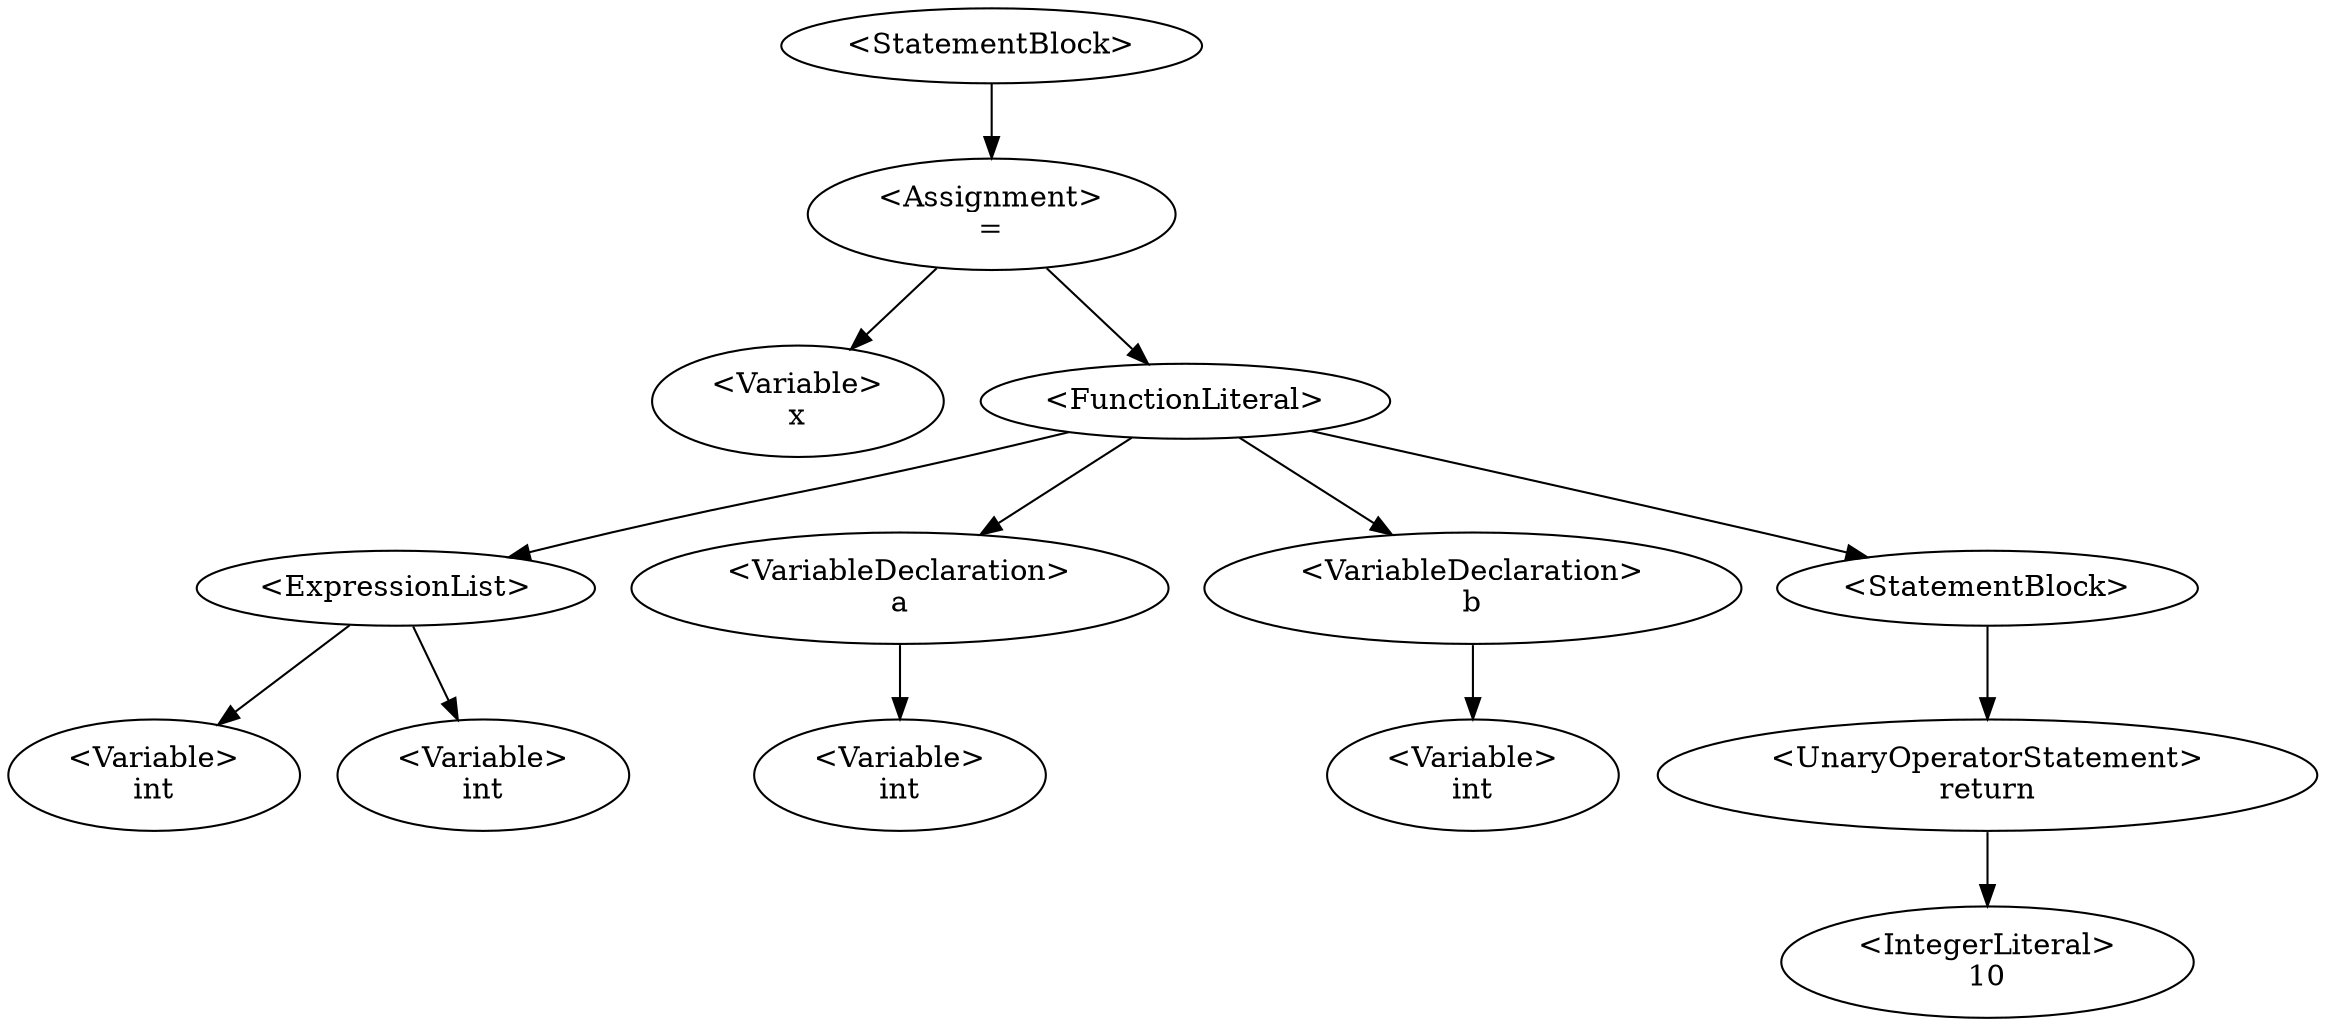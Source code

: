 digraph G {
0 [label="<StatementBlock>"];0->2;
2 [label="<Assignment>\n="];2->1;2->8;
1 [label="<Variable>\nx"];
8 [label="<FunctionLiteral>"];8->10;8->4;8->7;8->14;
10 [label="<ExpressionList>"];10->9;10->11;
9 [label="<Variable>\nint"];
11 [label="<Variable>\nint"];
4 [label="<VariableDeclaration>\na"];4->3;
3 [label="<Variable>\nint"];
7 [label="<VariableDeclaration>\nb"];7->6;
6 [label="<Variable>\nint"];
14 [label="<StatementBlock>"];14->12;
12 [label="<UnaryOperatorStatement>\nreturn"];12->13;
13 [label="<IntegerLiteral>\n10"];
}